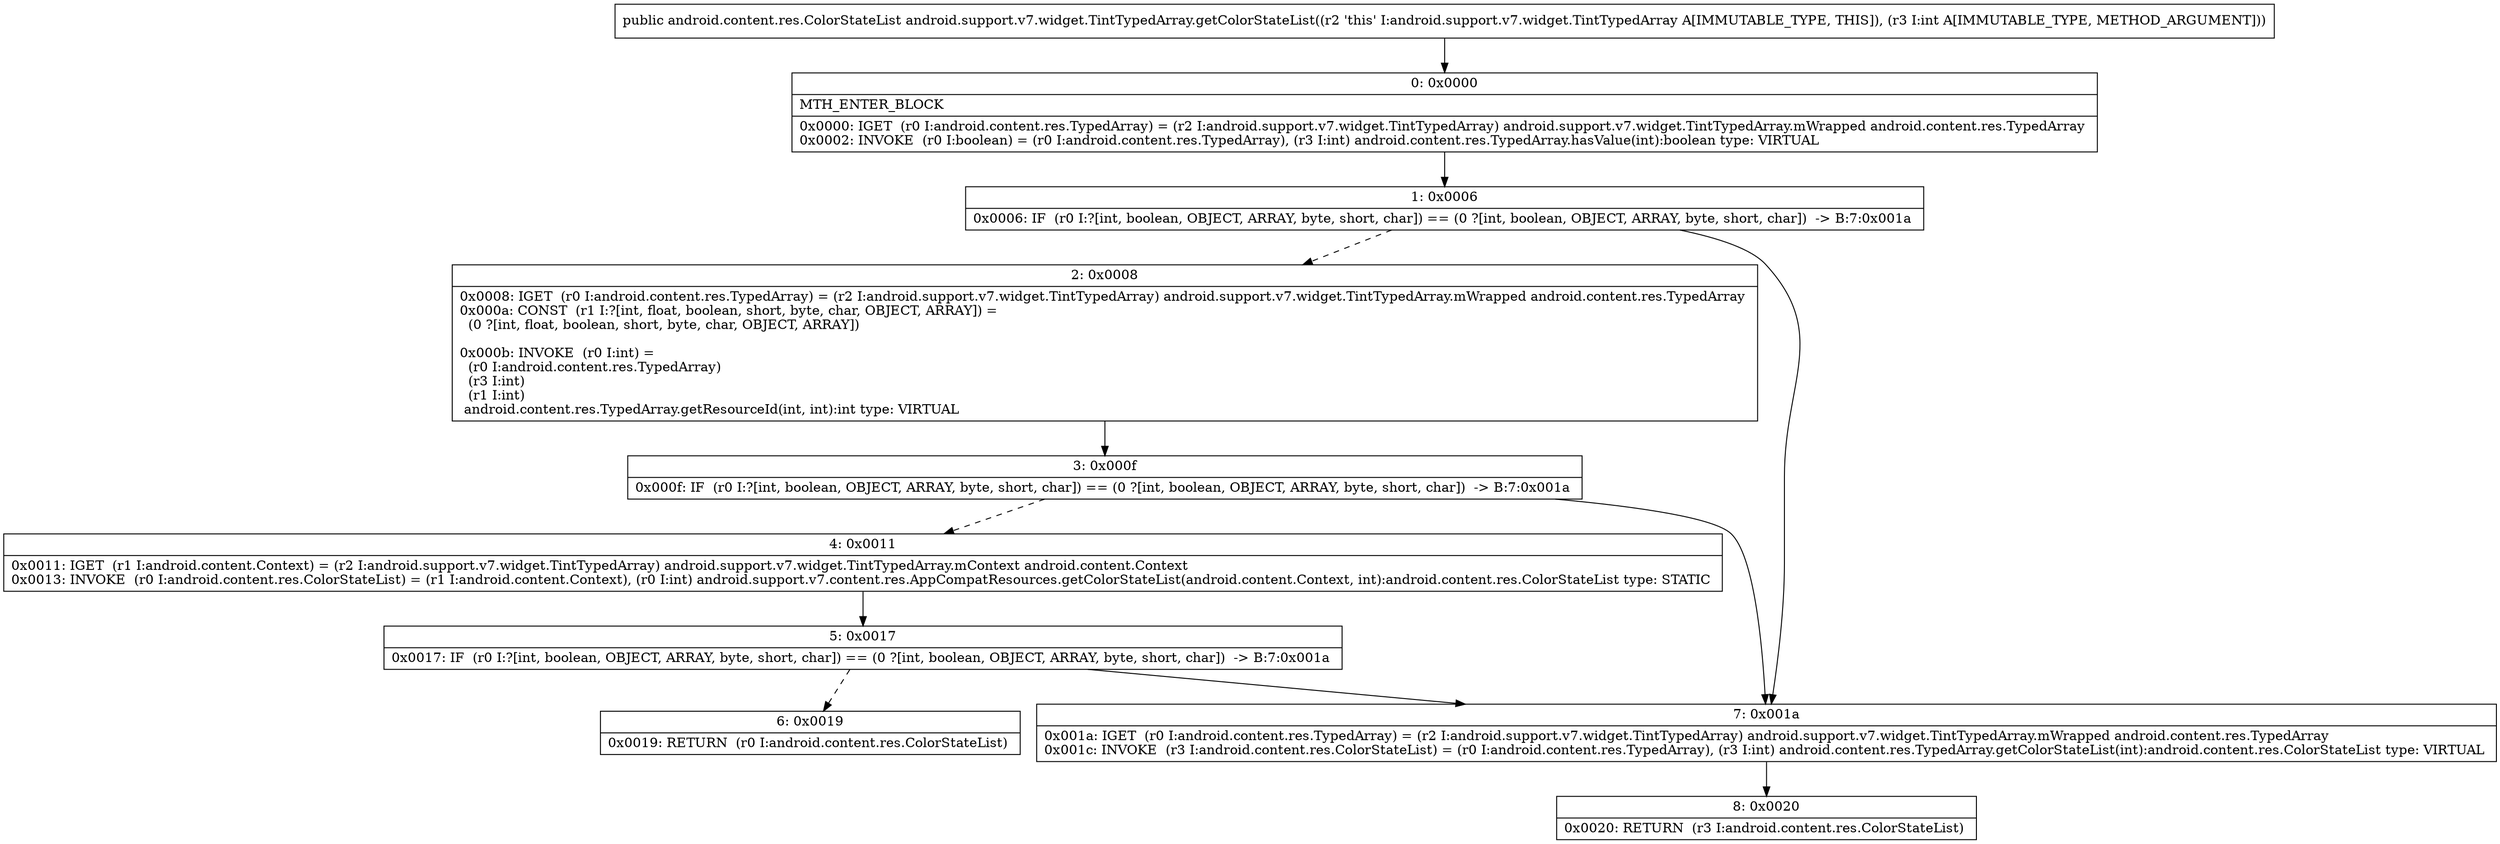 digraph "CFG forandroid.support.v7.widget.TintTypedArray.getColorStateList(I)Landroid\/content\/res\/ColorStateList;" {
Node_0 [shape=record,label="{0\:\ 0x0000|MTH_ENTER_BLOCK\l|0x0000: IGET  (r0 I:android.content.res.TypedArray) = (r2 I:android.support.v7.widget.TintTypedArray) android.support.v7.widget.TintTypedArray.mWrapped android.content.res.TypedArray \l0x0002: INVOKE  (r0 I:boolean) = (r0 I:android.content.res.TypedArray), (r3 I:int) android.content.res.TypedArray.hasValue(int):boolean type: VIRTUAL \l}"];
Node_1 [shape=record,label="{1\:\ 0x0006|0x0006: IF  (r0 I:?[int, boolean, OBJECT, ARRAY, byte, short, char]) == (0 ?[int, boolean, OBJECT, ARRAY, byte, short, char])  \-\> B:7:0x001a \l}"];
Node_2 [shape=record,label="{2\:\ 0x0008|0x0008: IGET  (r0 I:android.content.res.TypedArray) = (r2 I:android.support.v7.widget.TintTypedArray) android.support.v7.widget.TintTypedArray.mWrapped android.content.res.TypedArray \l0x000a: CONST  (r1 I:?[int, float, boolean, short, byte, char, OBJECT, ARRAY]) = \l  (0 ?[int, float, boolean, short, byte, char, OBJECT, ARRAY])\l \l0x000b: INVOKE  (r0 I:int) = \l  (r0 I:android.content.res.TypedArray)\l  (r3 I:int)\l  (r1 I:int)\l android.content.res.TypedArray.getResourceId(int, int):int type: VIRTUAL \l}"];
Node_3 [shape=record,label="{3\:\ 0x000f|0x000f: IF  (r0 I:?[int, boolean, OBJECT, ARRAY, byte, short, char]) == (0 ?[int, boolean, OBJECT, ARRAY, byte, short, char])  \-\> B:7:0x001a \l}"];
Node_4 [shape=record,label="{4\:\ 0x0011|0x0011: IGET  (r1 I:android.content.Context) = (r2 I:android.support.v7.widget.TintTypedArray) android.support.v7.widget.TintTypedArray.mContext android.content.Context \l0x0013: INVOKE  (r0 I:android.content.res.ColorStateList) = (r1 I:android.content.Context), (r0 I:int) android.support.v7.content.res.AppCompatResources.getColorStateList(android.content.Context, int):android.content.res.ColorStateList type: STATIC \l}"];
Node_5 [shape=record,label="{5\:\ 0x0017|0x0017: IF  (r0 I:?[int, boolean, OBJECT, ARRAY, byte, short, char]) == (0 ?[int, boolean, OBJECT, ARRAY, byte, short, char])  \-\> B:7:0x001a \l}"];
Node_6 [shape=record,label="{6\:\ 0x0019|0x0019: RETURN  (r0 I:android.content.res.ColorStateList) \l}"];
Node_7 [shape=record,label="{7\:\ 0x001a|0x001a: IGET  (r0 I:android.content.res.TypedArray) = (r2 I:android.support.v7.widget.TintTypedArray) android.support.v7.widget.TintTypedArray.mWrapped android.content.res.TypedArray \l0x001c: INVOKE  (r3 I:android.content.res.ColorStateList) = (r0 I:android.content.res.TypedArray), (r3 I:int) android.content.res.TypedArray.getColorStateList(int):android.content.res.ColorStateList type: VIRTUAL \l}"];
Node_8 [shape=record,label="{8\:\ 0x0020|0x0020: RETURN  (r3 I:android.content.res.ColorStateList) \l}"];
MethodNode[shape=record,label="{public android.content.res.ColorStateList android.support.v7.widget.TintTypedArray.getColorStateList((r2 'this' I:android.support.v7.widget.TintTypedArray A[IMMUTABLE_TYPE, THIS]), (r3 I:int A[IMMUTABLE_TYPE, METHOD_ARGUMENT])) }"];
MethodNode -> Node_0;
Node_0 -> Node_1;
Node_1 -> Node_2[style=dashed];
Node_1 -> Node_7;
Node_2 -> Node_3;
Node_3 -> Node_4[style=dashed];
Node_3 -> Node_7;
Node_4 -> Node_5;
Node_5 -> Node_6[style=dashed];
Node_5 -> Node_7;
Node_7 -> Node_8;
}

